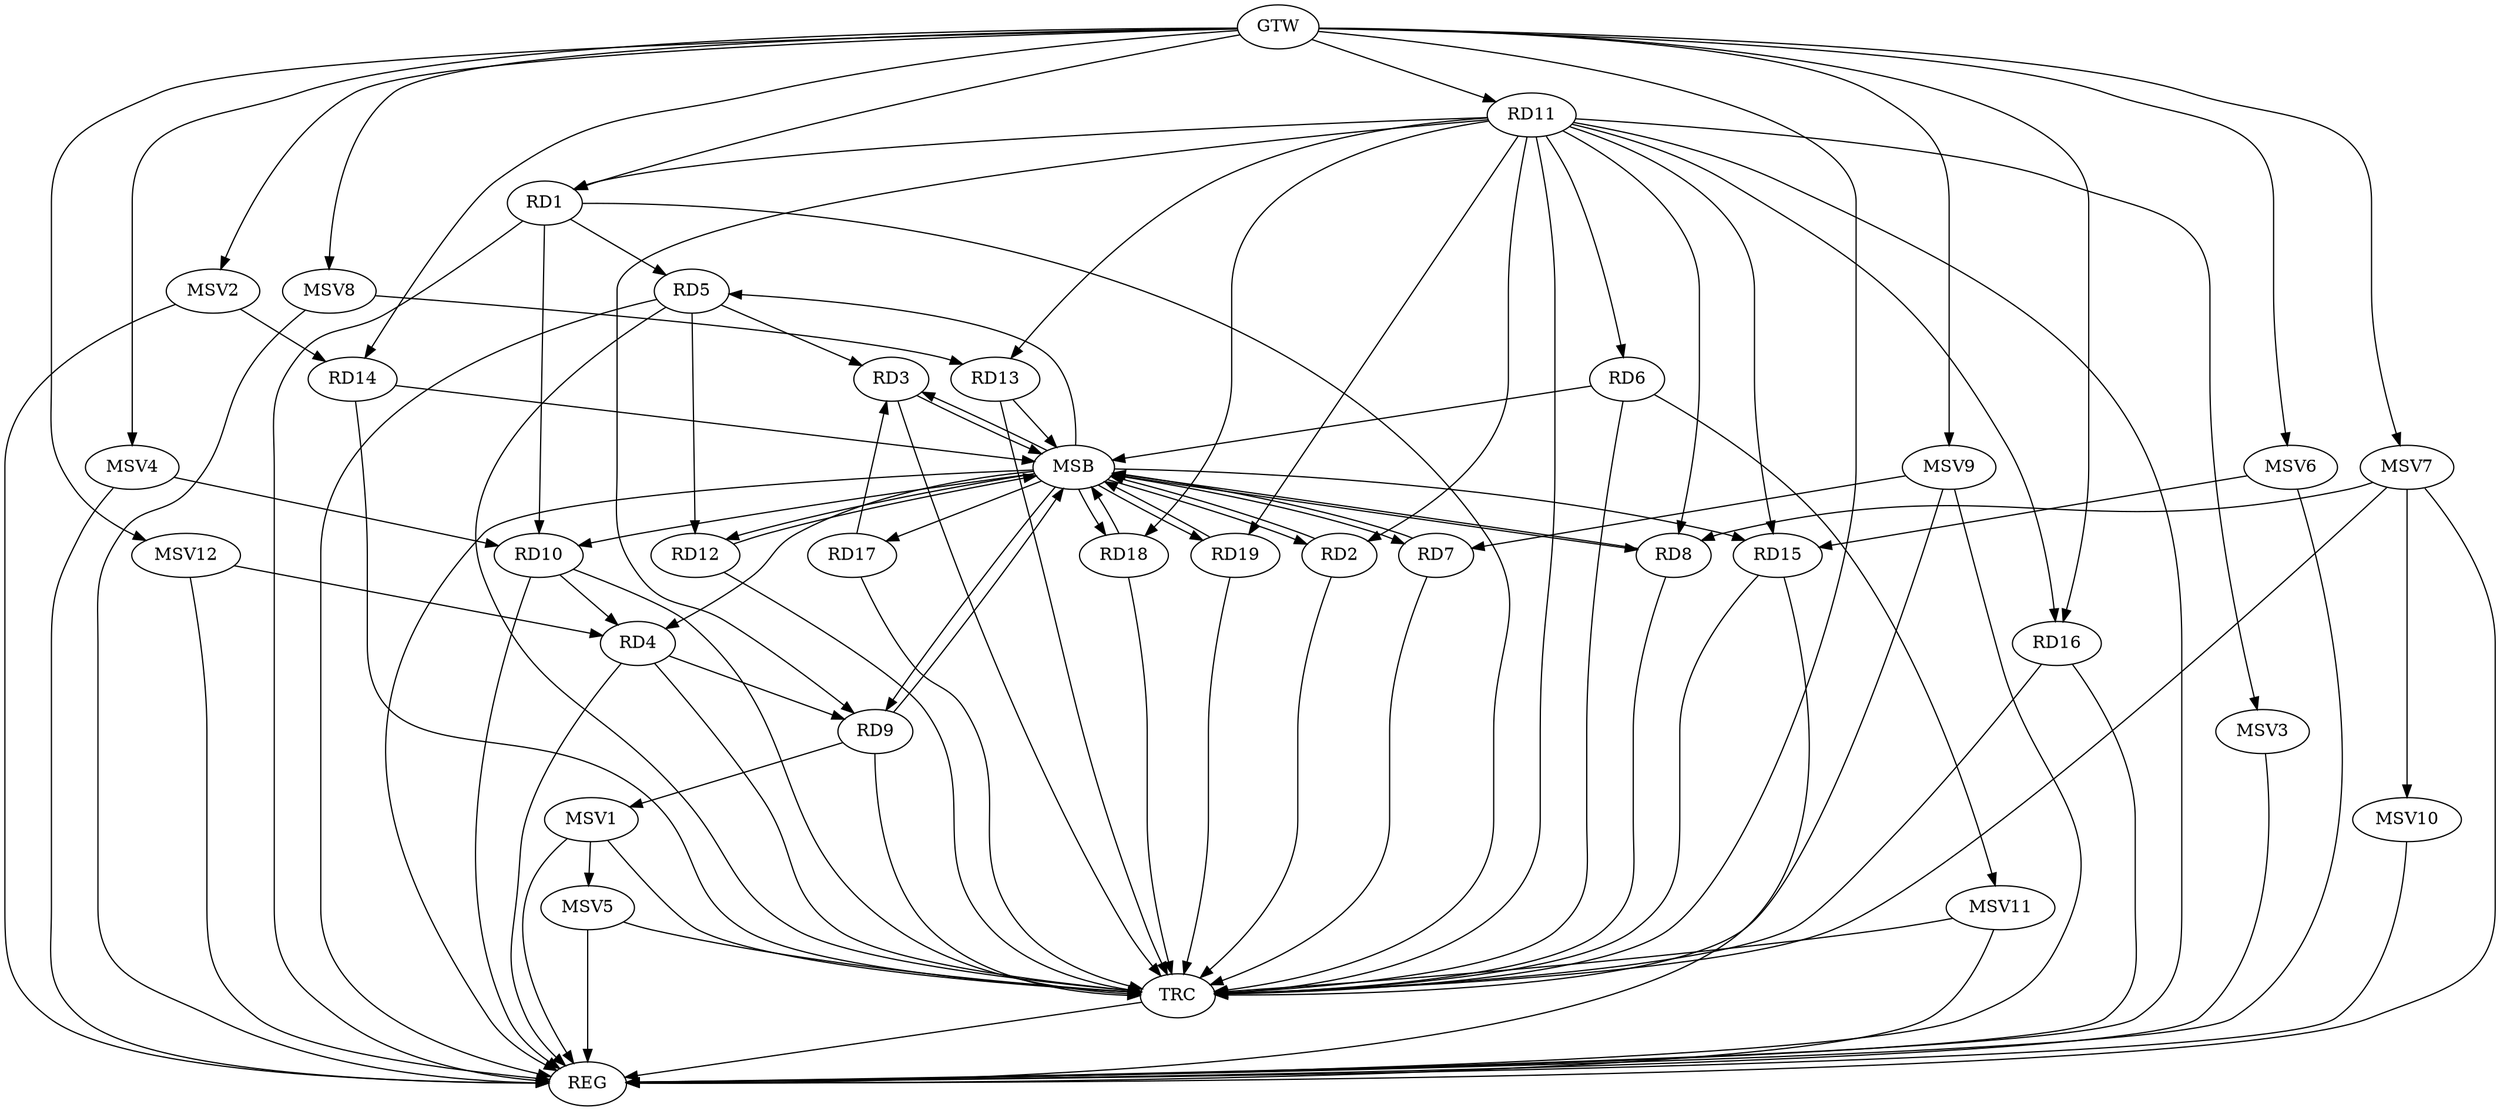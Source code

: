 strict digraph G {
  RD1 [ label="RD1" ];
  RD2 [ label="RD2" ];
  RD3 [ label="RD3" ];
  RD4 [ label="RD4" ];
  RD5 [ label="RD5" ];
  RD6 [ label="RD6" ];
  RD7 [ label="RD7" ];
  RD8 [ label="RD8" ];
  RD9 [ label="RD9" ];
  RD10 [ label="RD10" ];
  RD11 [ label="RD11" ];
  RD12 [ label="RD12" ];
  RD13 [ label="RD13" ];
  RD14 [ label="RD14" ];
  RD15 [ label="RD15" ];
  RD16 [ label="RD16" ];
  RD17 [ label="RD17" ];
  RD18 [ label="RD18" ];
  RD19 [ label="RD19" ];
  GTW [ label="GTW" ];
  REG [ label="REG" ];
  MSB [ label="MSB" ];
  TRC [ label="TRC" ];
  MSV1 [ label="MSV1" ];
  MSV2 [ label="MSV2" ];
  MSV3 [ label="MSV3" ];
  MSV4 [ label="MSV4" ];
  MSV5 [ label="MSV5" ];
  MSV6 [ label="MSV6" ];
  MSV7 [ label="MSV7" ];
  MSV8 [ label="MSV8" ];
  MSV9 [ label="MSV9" ];
  MSV10 [ label="MSV10" ];
  MSV11 [ label="MSV11" ];
  MSV12 [ label="MSV12" ];
  RD1 -> RD5;
  RD1 -> RD10;
  RD5 -> RD3;
  RD17 -> RD3;
  RD4 -> RD9;
  RD10 -> RD4;
  RD5 -> RD12;
  RD11 -> RD6;
  RD11 -> RD9;
  RD11 -> RD13;
  RD11 -> RD19;
  GTW -> RD1;
  GTW -> RD11;
  GTW -> RD14;
  GTW -> RD16;
  RD1 -> REG;
  RD4 -> REG;
  RD5 -> REG;
  RD10 -> REG;
  RD11 -> REG;
  RD15 -> REG;
  RD16 -> REG;
  RD2 -> MSB;
  MSB -> RD12;
  MSB -> RD15;
  MSB -> REG;
  RD3 -> MSB;
  MSB -> RD8;
  MSB -> RD9;
  MSB -> RD19;
  RD6 -> MSB;
  MSB -> RD7;
  RD7 -> MSB;
  MSB -> RD2;
  MSB -> RD3;
  MSB -> RD18;
  RD8 -> MSB;
  MSB -> RD10;
  RD9 -> MSB;
  RD12 -> MSB;
  MSB -> RD5;
  MSB -> RD17;
  RD13 -> MSB;
  MSB -> RD4;
  RD14 -> MSB;
  RD18 -> MSB;
  RD19 -> MSB;
  RD1 -> TRC;
  RD2 -> TRC;
  RD3 -> TRC;
  RD4 -> TRC;
  RD5 -> TRC;
  RD6 -> TRC;
  RD7 -> TRC;
  RD8 -> TRC;
  RD9 -> TRC;
  RD10 -> TRC;
  RD11 -> TRC;
  RD12 -> TRC;
  RD13 -> TRC;
  RD14 -> TRC;
  RD15 -> TRC;
  RD16 -> TRC;
  RD17 -> TRC;
  RD18 -> TRC;
  RD19 -> TRC;
  GTW -> TRC;
  TRC -> REG;
  RD11 -> RD18;
  RD11 -> RD8;
  RD11 -> RD1;
  RD11 -> RD16;
  RD11 -> RD15;
  RD11 -> RD2;
  RD9 -> MSV1;
  MSV1 -> REG;
  MSV1 -> TRC;
  MSV2 -> RD14;
  GTW -> MSV2;
  MSV2 -> REG;
  RD11 -> MSV3;
  MSV3 -> REG;
  MSV4 -> RD10;
  GTW -> MSV4;
  MSV4 -> REG;
  MSV1 -> MSV5;
  MSV5 -> REG;
  MSV5 -> TRC;
  MSV6 -> RD15;
  GTW -> MSV6;
  MSV6 -> REG;
  MSV7 -> RD8;
  GTW -> MSV7;
  MSV7 -> REG;
  MSV7 -> TRC;
  MSV8 -> RD13;
  GTW -> MSV8;
  MSV8 -> REG;
  MSV9 -> RD7;
  GTW -> MSV9;
  MSV9 -> REG;
  MSV9 -> TRC;
  MSV7 -> MSV10;
  MSV10 -> REG;
  RD6 -> MSV11;
  MSV11 -> REG;
  MSV11 -> TRC;
  MSV12 -> RD4;
  GTW -> MSV12;
  MSV12 -> REG;
}
